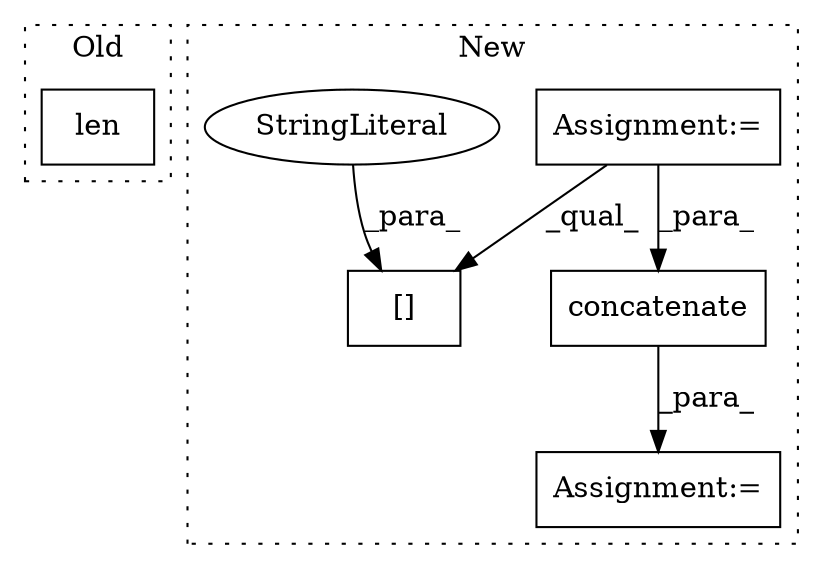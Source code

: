 digraph G {
subgraph cluster0 {
1 [label="len" a="32" s="5503,5513" l="4,1" shape="box"];
label = "Old";
style="dotted";
}
subgraph cluster1 {
2 [label="concatenate" a="32" s="5693,5791" l="19,2" shape="box"];
3 [label="Assignment:=" a="7" s="5822" l="1" shape="box"];
4 [label="Assignment:=" a="7" s="5404" l="1" shape="box"];
5 [label="[]" a="2" s="5712,5732" l="12,1" shape="box"];
6 [label="StringLiteral" a="45" s="5724" l="8" shape="ellipse"];
label = "New";
style="dotted";
}
2 -> 3 [label="_para_"];
4 -> 5 [label="_qual_"];
4 -> 2 [label="_para_"];
6 -> 5 [label="_para_"];
}